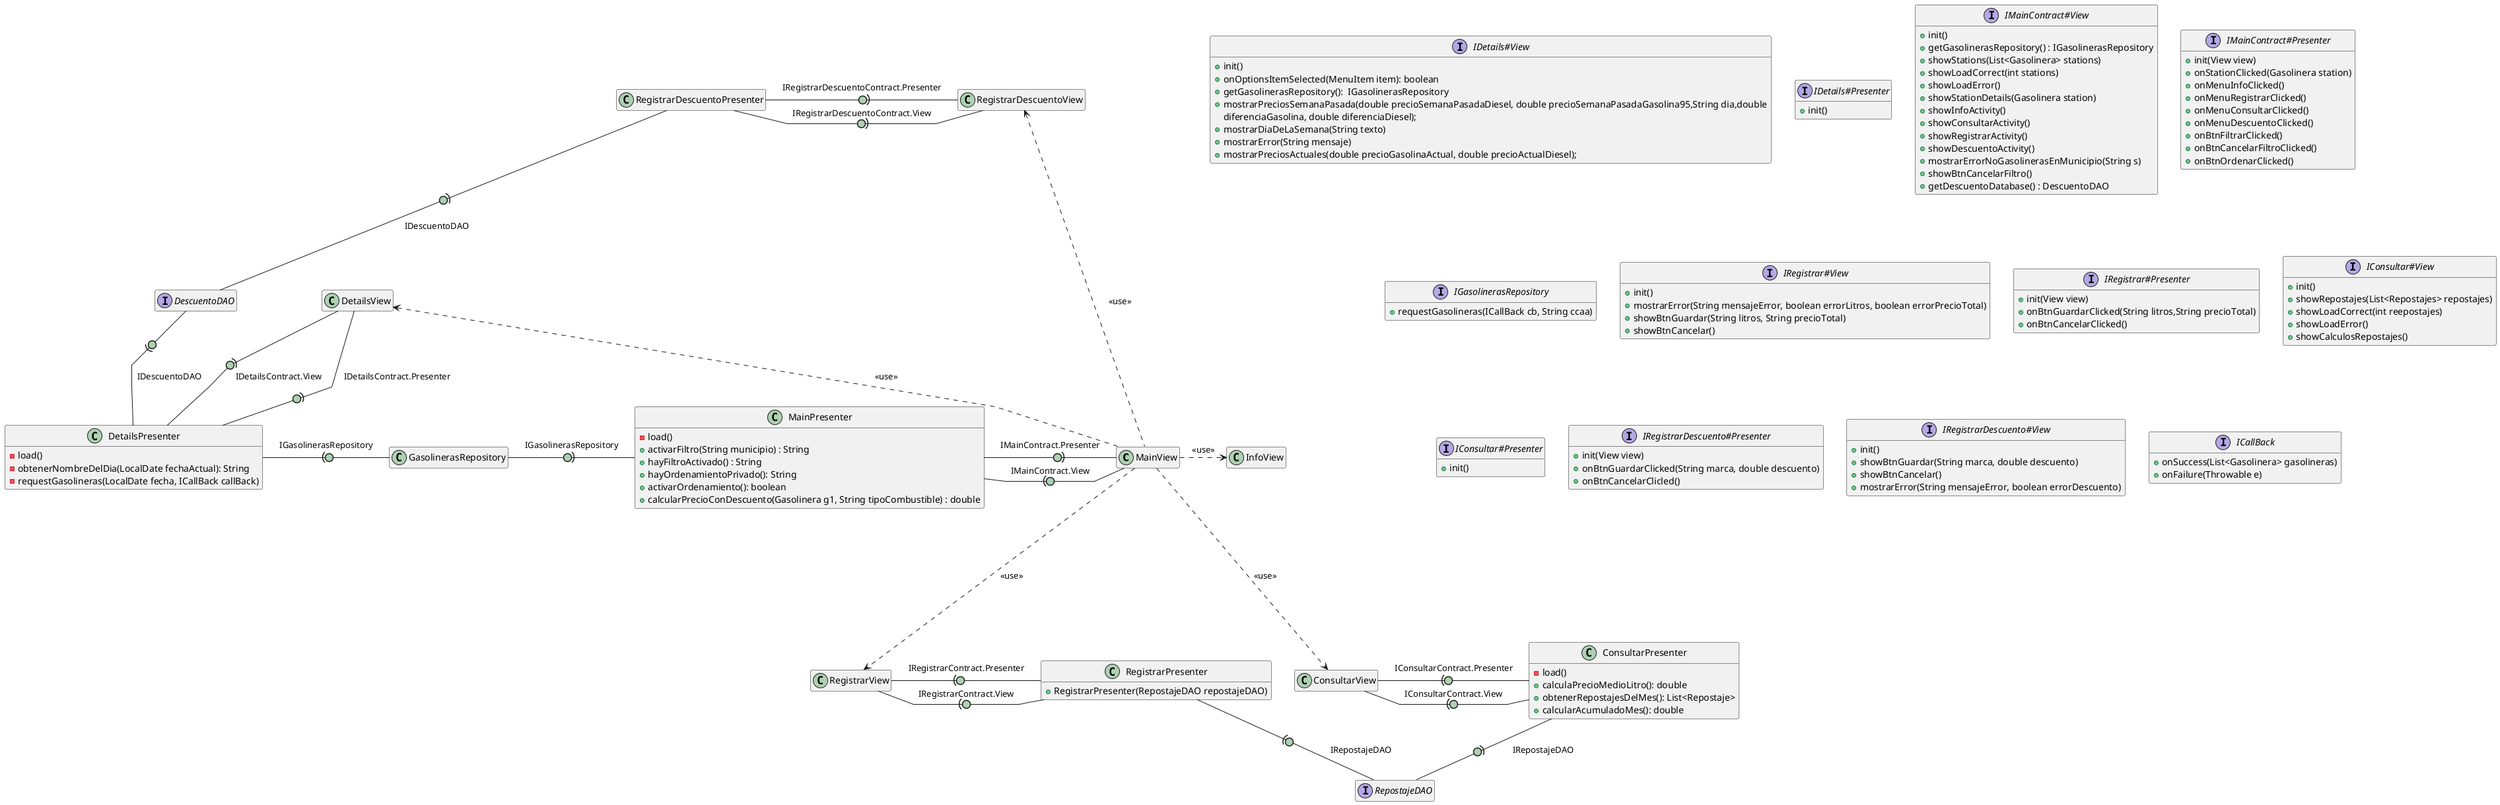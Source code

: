 @startuml
hide empty members
skinparam linetype polyline
skinparam arrowLollipopColor #ADD1B2

MainView -left(0- MainPresenter : IMainContract.Presenter
MainView -left0)- MainPresenter : IMainContract.View
MainView -right..-> InfoView : <<use>>
MainView -down..-> ConsultarView : <<use>>
MainView -down..->RegistrarView : <<use>>
MainView -left..->RegistrarDescuentoView : <<use>>
MainView -left..> DetailsView : <<use>>
MainPresenter -left(0- GasolinerasRepository : IGasolinerasRepository
RegistrarPresenter -down(0- RepostajeDAO : IRepostajeDAO
ConsultarPresenter -down(0- RepostajeDAO : IRepostajeDAO
RegistrarDescuentoPresenter -down(0- DescuentoDAO : IDescuentoDAO
RegistrarView -right(0- RegistrarPresenter : IRegistrarContract.Presenter
RegistrarView -right(0- RegistrarPresenter : IRegistrarContract.View
ConsultarView -right(0- ConsultarPresenter : IConsultarContract.Presenter
ConsultarView -right(0- ConsultarPresenter : IConsultarContract.View
RegistrarDescuentoView -left(0- RegistrarDescuentoPresenter : IRegistrarDescuentoContract.View
RegistrarDescuentoView -left(0- RegistrarDescuentoPresenter : IRegistrarDescuentoContract.Presenter
DetailsView -down(0- DetailsPresenter : IDetailsContract.Presenter
DetailsView -down(0- DetailsPresenter : IDetailsContract.View
DetailsPresenter -up(0- DescuentoDAO : IDescuentoDAO
DetailsPresenter -right(0- GasolinerasRepository : IGasolinerasRepository

class MainPresenter {
    - load()
    + activarFiltro(String municipio) : String
    + hayFiltroActivado() : String 
    + hayOrdenamientoPrivado(): String
    + activarOrdenamiento(): boolean
    + calcularPrecioConDescuento(Gasolinera g1, String tipoCombustible) : double
}

class RegistrarPresenter {
    + RegistrarPresenter(RepostajeDAO repostajeDAO)

}
class ConsultarPresenter {
    - load()
    + calculaPrecioMedioLitro(): double
    + obtenerRepostajesDelMes(): List<Repostaje>
    + calcularAcumuladoMes(): double
}

class RegistrarDescuentoPresenter {
    
}

class DetailsPresenter {
   - load()
   - obtenerNombreDelDia(LocalDate fechaActual): String
   - requestGasolineras(LocalDate fecha, ICallBack callBack)
}


interface IDetails#View {
    + init()
    + onOptionsItemSelected(MenuItem item): boolean
    + getGasolinerasRepository():  IGasolinerasRepository
    + mostrarPreciosSemanaPasada(double precioSemanaPasadaDiesel, double precioSemanaPasadaGasolina95,String dia,double 
      diferenciaGasolina, double diferenciaDiesel);
    + mostrarDiaDeLaSemana(String texto)
    + mostrarError(String mensaje)
    + mostrarPreciosActuales(double precioGasolinaActual, double precioActualDiesel);
}


interface IDetails#Presenter {
    + init()
}


interface IMainContract#View {
    + init()
    + getGasolinerasRepository() : IGasolinerasRepository
    + showStations(List<Gasolinera> stations)
    + showLoadCorrect(int stations)
    + showLoadError()
    + showStationDetails(Gasolinera station)
    + showInfoActivity()
    + showConsultarActivity()
    + showRegistrarActivity()
    + showDescuentoActivity()
    + mostrarErrorNoGasolinerasEnMunicipio(String s)
    + showBtnCancelarFiltro()
    + getDescuentoDatabase() : DescuentoDAO

}

interface IMainContract#Presenter {
    + init(View view)
    + onStationClicked(Gasolinera station)
    + onMenuInfoClicked()
    + onMenuRegistrarClicked()
    + onMenuConsultarClicked()
    + onMenuDescuentoClicked()
    + onBtnFiltrarClicked()
    + onBtnCancelarFiltroClicked()
    + onBtnOrdenarClicked()
}

interface IGasolinerasRepository {
    + requestGasolineras(ICallBack cb, String ccaa)
}


interface IRegistrar#View {
    + init()
    + mostrarError(String mensajeError, boolean errorLitros, boolean errorPrecioTotal)
    +showBtnGuardar(String litros, String precioTotal)
    +showBtnCancelar()
}

interface IRegistrar#Presenter {
    + init(View view)
    + onBtnGuardarClicked(String litros,String precioTotal)
    + onBtnCancelarClicked()
}

interface IConsultar#View {
    + init()
    + showRepostajes(List<Repostajes> repostajes)
    + showLoadCorrect(int reepostajes)
    + showLoadError()
    + showCalculosRepostajes()
    
}

interface IConsultar#Presenter {
    + init()
}

interface IRegistrarDescuento#Presenter {
    + init(View view)
    + onBtnGuardarClicked(String marca, double descuento)
    + onBtnCancelarClicled()
}

interface IRegistrarDescuento#View {
    + init()
    + showBtnGuardar(String marca, double descuento)
    + showBtnCancelar()
    + mostrarError(String mensajeError, boolean errorDescuento)
}



interface ICallBack {
    + onSuccess(List<Gasolinera> gasolineras)
    + onFailure(Throwable e)
}

interface RepostajeDAO {
}

interface DescuentoDAO {
}
@enduml